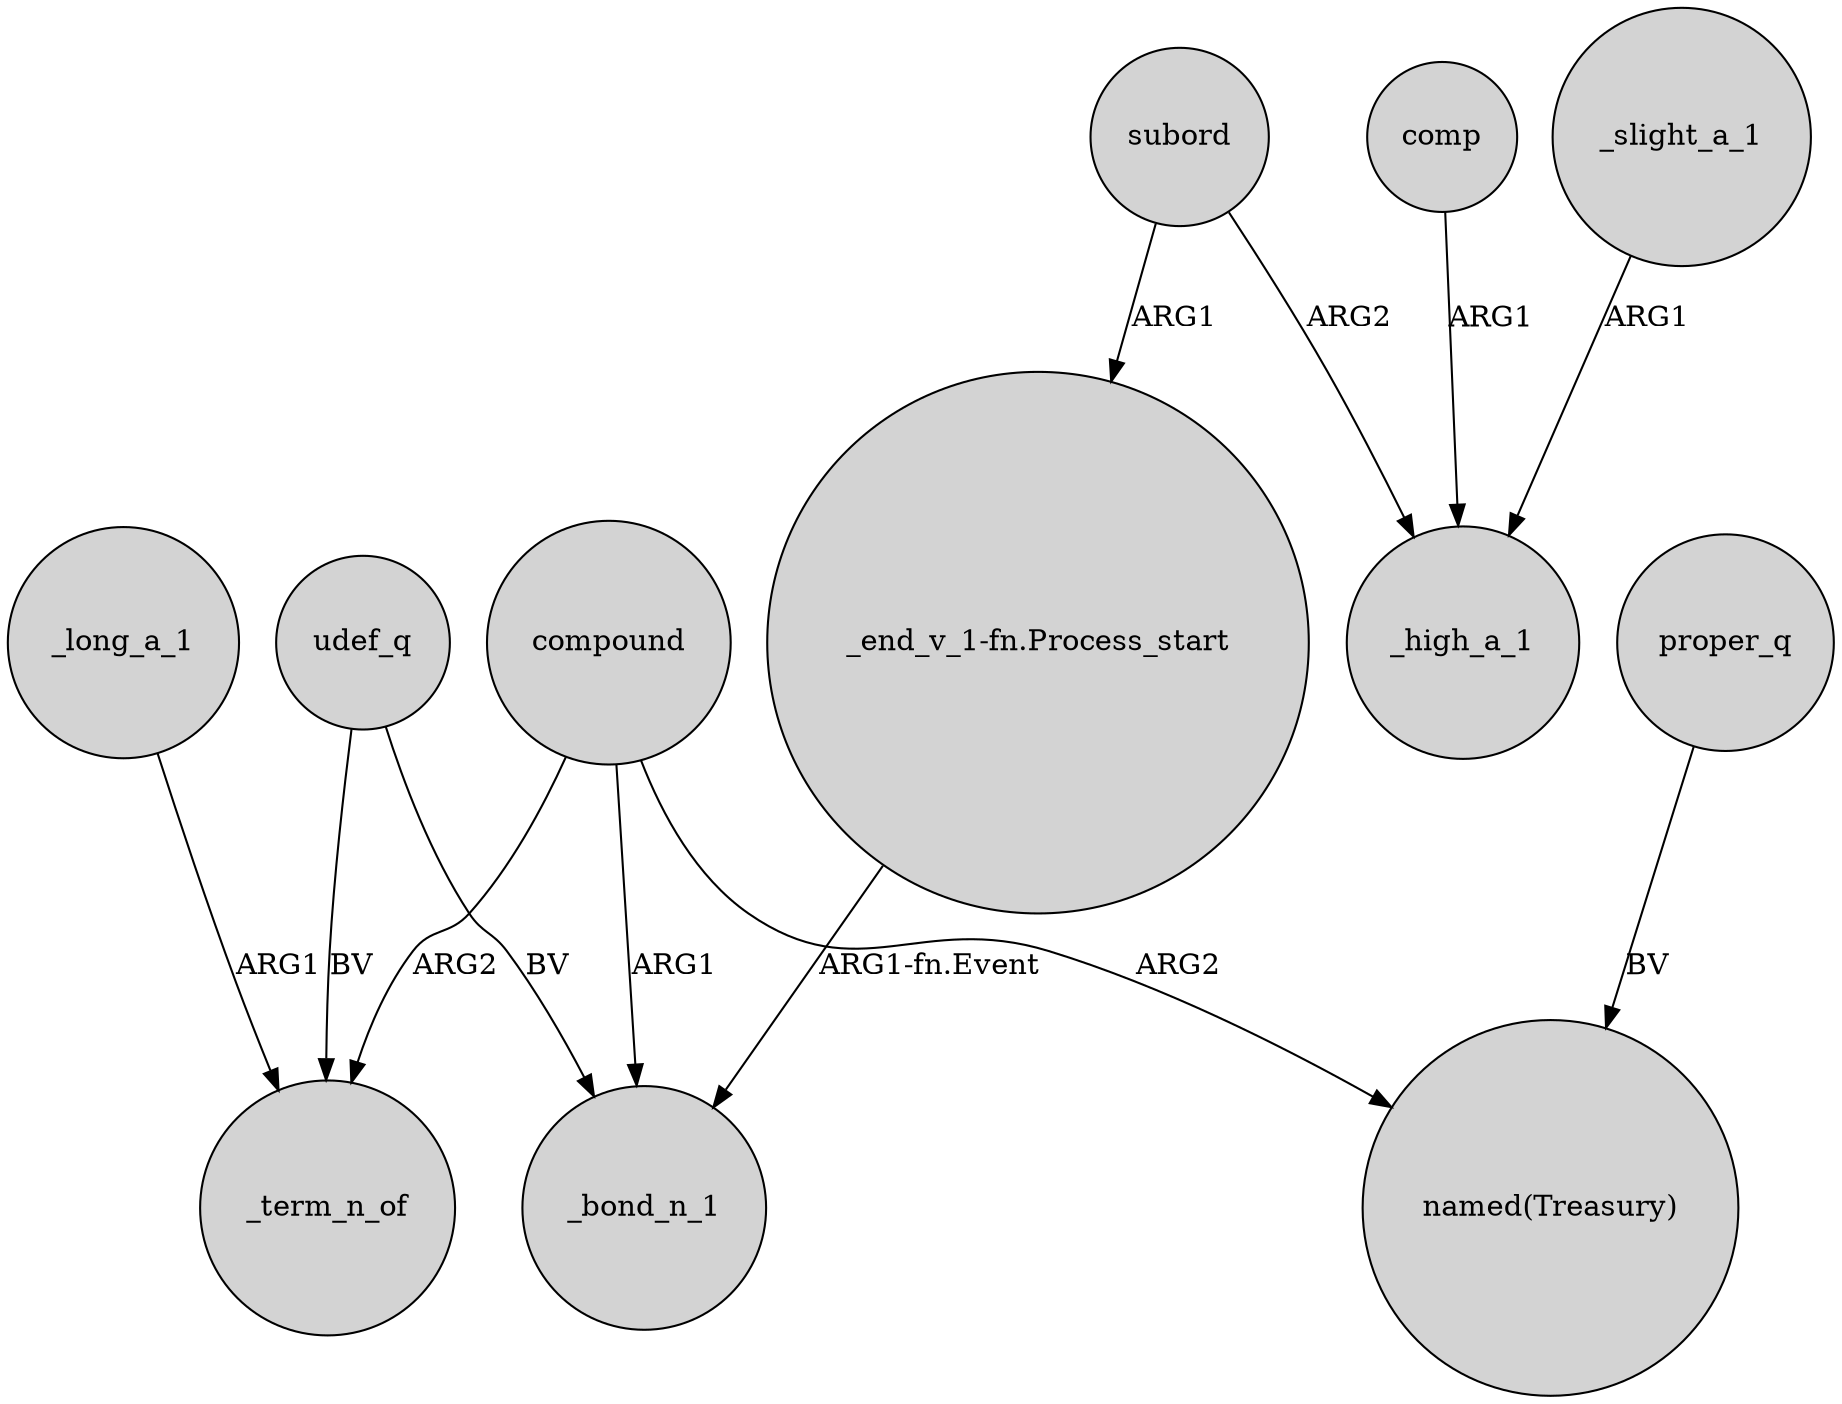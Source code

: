 digraph {
	node [shape=circle style=filled]
	_long_a_1 -> _term_n_of [label=ARG1]
	subord -> "_end_v_1-fn.Process_start" [label=ARG1]
	udef_q -> _term_n_of [label=BV]
	subord -> _high_a_1 [label=ARG2]
	compound -> "named(Treasury)" [label=ARG2]
	comp -> _high_a_1 [label=ARG1]
	"_end_v_1-fn.Process_start" -> _bond_n_1 [label="ARG1-fn.Event"]
	udef_q -> _bond_n_1 [label=BV]
	compound -> _term_n_of [label=ARG2]
	_slight_a_1 -> _high_a_1 [label=ARG1]
	proper_q -> "named(Treasury)" [label=BV]
	compound -> _bond_n_1 [label=ARG1]
}
